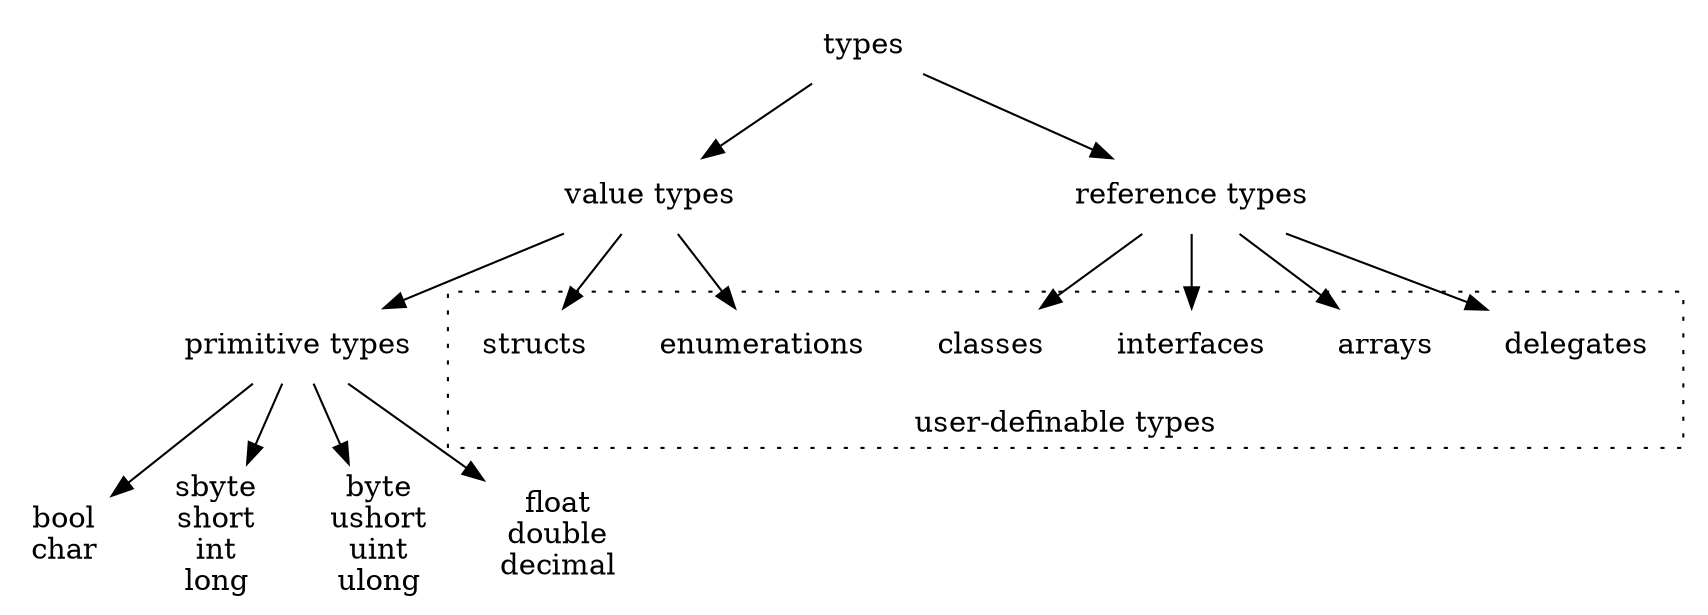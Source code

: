 digraph G {
  graph[splines=line];
  node[shape=plaintext];
  "types" -> "value types"
  "types" -> "reference types"
  "value types" -> "primitive types"
  "value types" -> "enumerations"
  "value types" -> "structs"
  "reference types" -> "interfaces"
  "reference types" -> "classes"
  "reference types" -> "delegates"
  "reference types" -> "arrays"
  "primitive types" -> "bool\nchar"
  "primitive types" -> "sbyte\nshort\nint\nlong"
  "primitive types" -> "byte\nushort\nuint\nulong"
  "primitive types" -> "float\ndouble\ndecimal"

  subgraph cluster_sg {
    "enumerations";
    "structs";
    "classes";
    "interfaces";
    "arrays";
    "delegates";
    label="user-definable types"
    labelloc="b";
    graph[style=dotted];
  }
}

